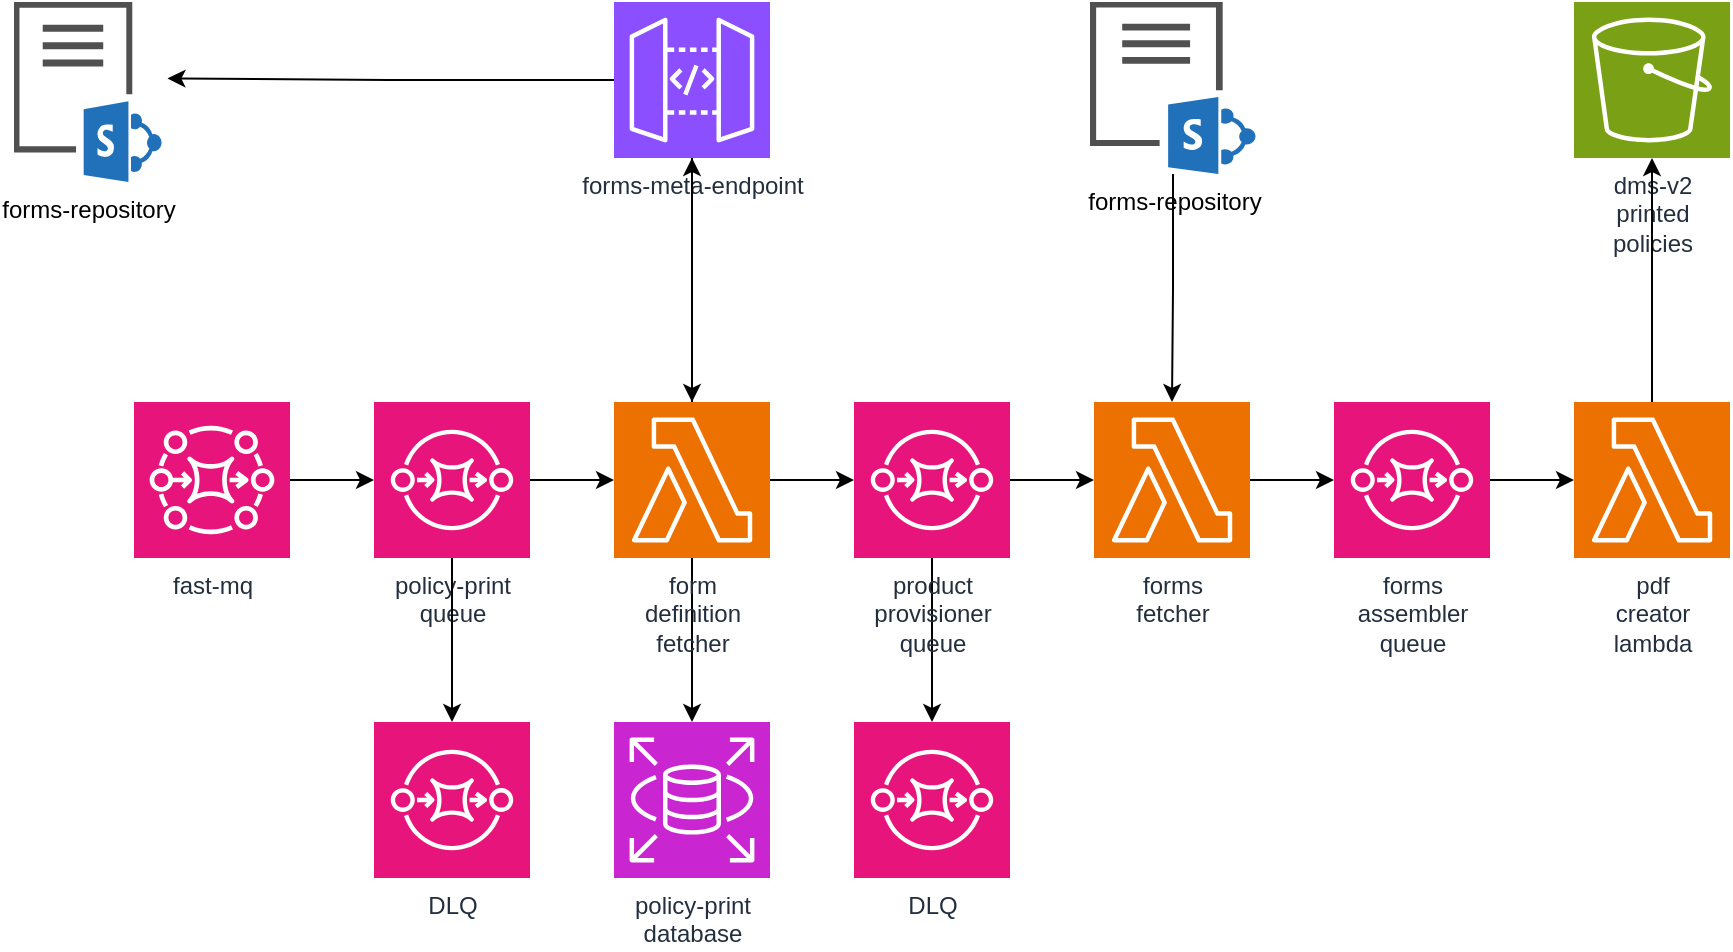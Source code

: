 <mxfile version="28.1.2">
  <diagram name="Page-1" id="uxqOT37ZwbZXu73O2S1v">
    <mxGraphModel dx="1544" dy="678" grid="1" gridSize="10" guides="1" tooltips="1" connect="1" arrows="1" fold="1" page="1" pageScale="1" pageWidth="1100" pageHeight="850" math="0" shadow="0">
      <root>
        <mxCell id="0" />
        <mxCell id="1" parent="0" />
        <mxCell id="L-XrNVOVLphdgEUR5hga-1" value="forms-meta-endpoint" style="sketch=0;points=[[0,0,0],[0.25,0,0],[0.5,0,0],[0.75,0,0],[1,0,0],[0,1,0],[0.25,1,0],[0.5,1,0],[0.75,1,0],[1,1,0],[0,0.25,0],[0,0.5,0],[0,0.75,0],[1,0.25,0],[1,0.5,0],[1,0.75,0]];outlineConnect=0;fontColor=#232F3E;fillColor=#8C4FFF;strokeColor=#ffffff;dashed=0;verticalLabelPosition=bottom;verticalAlign=top;align=center;html=1;fontSize=12;fontStyle=0;aspect=fixed;shape=mxgraph.aws4.resourceIcon;resIcon=mxgraph.aws4.api_gateway;" vertex="1" parent="1">
          <mxGeometry x="440" y="40" width="78" height="78" as="geometry" />
        </mxCell>
        <mxCell id="L-XrNVOVLphdgEUR5hga-2" value="fast-mq" style="sketch=0;points=[[0,0,0],[0.25,0,0],[0.5,0,0],[0.75,0,0],[1,0,0],[0,1,0],[0.25,1,0],[0.5,1,0],[0.75,1,0],[1,1,0],[0,0.25,0],[0,0.5,0],[0,0.75,0],[1,0.25,0],[1,0.5,0],[1,0.75,0]];outlineConnect=0;fontColor=#232F3E;fillColor=#E7157B;strokeColor=#ffffff;dashed=0;verticalLabelPosition=bottom;verticalAlign=top;align=center;html=1;fontSize=12;fontStyle=0;aspect=fixed;shape=mxgraph.aws4.resourceIcon;resIcon=mxgraph.aws4.mq;" vertex="1" parent="1">
          <mxGeometry x="200" y="240" width="78" height="78" as="geometry" />
        </mxCell>
        <mxCell id="L-XrNVOVLphdgEUR5hga-6" style="edgeStyle=orthogonalEdgeStyle;rounded=0;orthogonalLoop=1;jettySize=auto;html=1;" edge="1" parent="1" source="L-XrNVOVLphdgEUR5hga-3" target="L-XrNVOVLphdgEUR5hga-5">
          <mxGeometry relative="1" as="geometry" />
        </mxCell>
        <mxCell id="L-XrNVOVLphdgEUR5hga-3" value="policy-print&lt;div&gt;queue&lt;/div&gt;" style="sketch=0;points=[[0,0,0],[0.25,0,0],[0.5,0,0],[0.75,0,0],[1,0,0],[0,1,0],[0.25,1,0],[0.5,1,0],[0.75,1,0],[1,1,0],[0,0.25,0],[0,0.5,0],[0,0.75,0],[1,0.25,0],[1,0.5,0],[1,0.75,0]];outlineConnect=0;fontColor=#232F3E;fillColor=#E7157B;strokeColor=#ffffff;dashed=0;verticalLabelPosition=bottom;verticalAlign=top;align=center;html=1;fontSize=12;fontStyle=0;aspect=fixed;shape=mxgraph.aws4.resourceIcon;resIcon=mxgraph.aws4.sqs;" vertex="1" parent="1">
          <mxGeometry x="320" y="240" width="78" height="78" as="geometry" />
        </mxCell>
        <mxCell id="L-XrNVOVLphdgEUR5hga-4" style="edgeStyle=orthogonalEdgeStyle;rounded=0;orthogonalLoop=1;jettySize=auto;html=1;entryX=0;entryY=0.5;entryDx=0;entryDy=0;entryPerimeter=0;" edge="1" parent="1" source="L-XrNVOVLphdgEUR5hga-2" target="L-XrNVOVLphdgEUR5hga-3">
          <mxGeometry relative="1" as="geometry" />
        </mxCell>
        <mxCell id="L-XrNVOVLphdgEUR5hga-17" style="edgeStyle=orthogonalEdgeStyle;rounded=0;orthogonalLoop=1;jettySize=auto;html=1;" edge="1" parent="1" source="L-XrNVOVLphdgEUR5hga-5" target="L-XrNVOVLphdgEUR5hga-16">
          <mxGeometry relative="1" as="geometry" />
        </mxCell>
        <mxCell id="L-XrNVOVLphdgEUR5hga-5" value="form&lt;br&gt;definition&lt;br&gt;fetcher" style="sketch=0;points=[[0,0,0],[0.25,0,0],[0.5,0,0],[0.75,0,0],[1,0,0],[0,1,0],[0.25,1,0],[0.5,1,0],[0.75,1,0],[1,1,0],[0,0.25,0],[0,0.5,0],[0,0.75,0],[1,0.25,0],[1,0.5,0],[1,0.75,0]];outlineConnect=0;fontColor=#232F3E;fillColor=#ED7100;strokeColor=#ffffff;dashed=0;verticalLabelPosition=bottom;verticalAlign=top;align=center;html=1;fontSize=12;fontStyle=0;aspect=fixed;shape=mxgraph.aws4.resourceIcon;resIcon=mxgraph.aws4.lambda;" vertex="1" parent="1">
          <mxGeometry x="440" y="240" width="78" height="78" as="geometry" />
        </mxCell>
        <mxCell id="L-XrNVOVLphdgEUR5hga-7" style="edgeStyle=orthogonalEdgeStyle;rounded=0;orthogonalLoop=1;jettySize=auto;html=1;entryX=0.5;entryY=1;entryDx=0;entryDy=0;entryPerimeter=0;" edge="1" parent="1" source="L-XrNVOVLphdgEUR5hga-5" target="L-XrNVOVLphdgEUR5hga-1">
          <mxGeometry relative="1" as="geometry" />
        </mxCell>
        <mxCell id="L-XrNVOVLphdgEUR5hga-8" value="forms-repository" style="sketch=0;pointerEvents=1;shadow=0;dashed=0;html=1;strokeColor=none;labelPosition=center;verticalLabelPosition=bottom;verticalAlign=top;align=center;fillColor=#505050;shape=mxgraph.mscae.intune.conditional_access_sharepoint;fillColorStyles=fillColor2;fillColor2=#2171ba;" vertex="1" parent="1">
          <mxGeometry x="140" y="40" width="74" height="90" as="geometry" />
        </mxCell>
        <mxCell id="L-XrNVOVLphdgEUR5hga-9" style="edgeStyle=orthogonalEdgeStyle;rounded=0;orthogonalLoop=1;jettySize=auto;html=1;entryX=1.037;entryY=0.425;entryDx=0;entryDy=0;entryPerimeter=0;" edge="1" parent="1" source="L-XrNVOVLphdgEUR5hga-1" target="L-XrNVOVLphdgEUR5hga-8">
          <mxGeometry relative="1" as="geometry" />
        </mxCell>
        <mxCell id="L-XrNVOVLphdgEUR5hga-10" style="edgeStyle=orthogonalEdgeStyle;rounded=0;orthogonalLoop=1;jettySize=auto;html=1;entryX=0.5;entryY=0;entryDx=0;entryDy=0;entryPerimeter=0;" edge="1" parent="1" source="L-XrNVOVLphdgEUR5hga-1" target="L-XrNVOVLphdgEUR5hga-5">
          <mxGeometry relative="1" as="geometry" />
        </mxCell>
        <mxCell id="L-XrNVOVLphdgEUR5hga-21" value="" style="edgeStyle=orthogonalEdgeStyle;rounded=0;orthogonalLoop=1;jettySize=auto;html=1;" edge="1" parent="1" source="L-XrNVOVLphdgEUR5hga-12" target="L-XrNVOVLphdgEUR5hga-15">
          <mxGeometry relative="1" as="geometry" />
        </mxCell>
        <mxCell id="L-XrNVOVLphdgEUR5hga-30" style="edgeStyle=orthogonalEdgeStyle;rounded=0;orthogonalLoop=1;jettySize=auto;html=1;" edge="1" parent="1" source="L-XrNVOVLphdgEUR5hga-12" target="L-XrNVOVLphdgEUR5hga-29">
          <mxGeometry relative="1" as="geometry" />
        </mxCell>
        <mxCell id="L-XrNVOVLphdgEUR5hga-12" value="product&lt;div&gt;provisioner&lt;div&gt;queue&lt;/div&gt;&lt;/div&gt;" style="sketch=0;points=[[0,0,0],[0.25,0,0],[0.5,0,0],[0.75,0,0],[1,0,0],[0,1,0],[0.25,1,0],[0.5,1,0],[0.75,1,0],[1,1,0],[0,0.25,0],[0,0.5,0],[0,0.75,0],[1,0.25,0],[1,0.5,0],[1,0.75,0]];outlineConnect=0;fontColor=#232F3E;fillColor=#E7157B;strokeColor=#ffffff;dashed=0;verticalLabelPosition=bottom;verticalAlign=top;align=center;html=1;fontSize=12;fontStyle=0;aspect=fixed;shape=mxgraph.aws4.resourceIcon;resIcon=mxgraph.aws4.sqs;" vertex="1" parent="1">
          <mxGeometry x="560" y="240" width="78" height="78" as="geometry" />
        </mxCell>
        <mxCell id="L-XrNVOVLphdgEUR5hga-13" style="edgeStyle=orthogonalEdgeStyle;rounded=0;orthogonalLoop=1;jettySize=auto;html=1;entryX=0;entryY=0.5;entryDx=0;entryDy=0;entryPerimeter=0;" edge="1" parent="1" source="L-XrNVOVLphdgEUR5hga-5" target="L-XrNVOVLphdgEUR5hga-12">
          <mxGeometry relative="1" as="geometry" />
        </mxCell>
        <mxCell id="L-XrNVOVLphdgEUR5hga-14" value="dms-v2&lt;br&gt;printed&lt;br&gt;policies" style="sketch=0;points=[[0,0,0],[0.25,0,0],[0.5,0,0],[0.75,0,0],[1,0,0],[0,1,0],[0.25,1,0],[0.5,1,0],[0.75,1,0],[1,1,0],[0,0.25,0],[0,0.5,0],[0,0.75,0],[1,0.25,0],[1,0.5,0],[1,0.75,0]];outlineConnect=0;fontColor=#232F3E;fillColor=#7AA116;strokeColor=#ffffff;dashed=0;verticalLabelPosition=bottom;verticalAlign=top;align=center;html=1;fontSize=12;fontStyle=0;aspect=fixed;shape=mxgraph.aws4.resourceIcon;resIcon=mxgraph.aws4.s3;" vertex="1" parent="1">
          <mxGeometry x="920" y="40" width="78" height="78" as="geometry" />
        </mxCell>
        <mxCell id="L-XrNVOVLphdgEUR5hga-32" style="edgeStyle=orthogonalEdgeStyle;rounded=0;orthogonalLoop=1;jettySize=auto;html=1;" edge="1" parent="1" source="L-XrNVOVLphdgEUR5hga-15" target="L-XrNVOVLphdgEUR5hga-31">
          <mxGeometry relative="1" as="geometry" />
        </mxCell>
        <mxCell id="L-XrNVOVLphdgEUR5hga-15" value="forms&lt;br&gt;fetcher" style="sketch=0;points=[[0,0,0],[0.25,0,0],[0.5,0,0],[0.75,0,0],[1,0,0],[0,1,0],[0.25,1,0],[0.5,1,0],[0.75,1,0],[1,1,0],[0,0.25,0],[0,0.5,0],[0,0.75,0],[1,0.25,0],[1,0.5,0],[1,0.75,0]];outlineConnect=0;fontColor=#232F3E;fillColor=#ED7100;strokeColor=#ffffff;dashed=0;verticalLabelPosition=bottom;verticalAlign=top;align=center;html=1;fontSize=12;fontStyle=0;aspect=fixed;shape=mxgraph.aws4.resourceIcon;resIcon=mxgraph.aws4.lambda;" vertex="1" parent="1">
          <mxGeometry x="680" y="240" width="78" height="78" as="geometry" />
        </mxCell>
        <mxCell id="L-XrNVOVLphdgEUR5hga-16" value="policy-print&lt;div&gt;database&lt;/div&gt;" style="sketch=0;points=[[0,0,0],[0.25,0,0],[0.5,0,0],[0.75,0,0],[1,0,0],[0,1,0],[0.25,1,0],[0.5,1,0],[0.75,1,0],[1,1,0],[0,0.25,0],[0,0.5,0],[0,0.75,0],[1,0.25,0],[1,0.5,0],[1,0.75,0]];outlineConnect=0;fontColor=#232F3E;fillColor=#C925D1;strokeColor=#ffffff;dashed=0;verticalLabelPosition=bottom;verticalAlign=top;align=center;html=1;fontSize=12;fontStyle=0;aspect=fixed;shape=mxgraph.aws4.resourceIcon;resIcon=mxgraph.aws4.rds;" vertex="1" parent="1">
          <mxGeometry x="440" y="400" width="78" height="78" as="geometry" />
        </mxCell>
        <mxCell id="L-XrNVOVLphdgEUR5hga-19" value="DLQ" style="sketch=0;points=[[0,0,0],[0.25,0,0],[0.5,0,0],[0.75,0,0],[1,0,0],[0,1,0],[0.25,1,0],[0.5,1,0],[0.75,1,0],[1,1,0],[0,0.25,0],[0,0.5,0],[0,0.75,0],[1,0.25,0],[1,0.5,0],[1,0.75,0]];outlineConnect=0;fontColor=#232F3E;fillColor=#E7157B;strokeColor=#ffffff;dashed=0;verticalLabelPosition=bottom;verticalAlign=top;align=center;html=1;fontSize=12;fontStyle=0;aspect=fixed;shape=mxgraph.aws4.resourceIcon;resIcon=mxgraph.aws4.sqs;" vertex="1" parent="1">
          <mxGeometry x="320" y="400" width="78" height="78" as="geometry" />
        </mxCell>
        <mxCell id="L-XrNVOVLphdgEUR5hga-20" style="edgeStyle=orthogonalEdgeStyle;rounded=0;orthogonalLoop=1;jettySize=auto;html=1;entryX=0.5;entryY=0;entryDx=0;entryDy=0;entryPerimeter=0;" edge="1" parent="1" source="L-XrNVOVLphdgEUR5hga-3" target="L-XrNVOVLphdgEUR5hga-19">
          <mxGeometry relative="1" as="geometry" />
        </mxCell>
        <mxCell id="L-XrNVOVLphdgEUR5hga-28" style="edgeStyle=orthogonalEdgeStyle;rounded=0;orthogonalLoop=1;jettySize=auto;html=1;" edge="1" parent="1" source="L-XrNVOVLphdgEUR5hga-25" target="L-XrNVOVLphdgEUR5hga-15">
          <mxGeometry relative="1" as="geometry" />
        </mxCell>
        <mxCell id="L-XrNVOVLphdgEUR5hga-25" value="forms-repository" style="sketch=0;pointerEvents=1;shadow=0;dashed=0;html=1;strokeColor=none;labelPosition=center;verticalLabelPosition=bottom;verticalAlign=top;align=center;fillColor=#505050;shape=mxgraph.mscae.intune.conditional_access_sharepoint;fillColorStyles=fillColor2;fillColor2=#2171ba;" vertex="1" parent="1">
          <mxGeometry x="678" y="40" width="83" height="86" as="geometry" />
        </mxCell>
        <mxCell id="L-XrNVOVLphdgEUR5hga-29" value="DLQ" style="sketch=0;points=[[0,0,0],[0.25,0,0],[0.5,0,0],[0.75,0,0],[1,0,0],[0,1,0],[0.25,1,0],[0.5,1,0],[0.75,1,0],[1,1,0],[0,0.25,0],[0,0.5,0],[0,0.75,0],[1,0.25,0],[1,0.5,0],[1,0.75,0]];outlineConnect=0;fontColor=#232F3E;fillColor=#E7157B;strokeColor=#ffffff;dashed=0;verticalLabelPosition=bottom;verticalAlign=top;align=center;html=1;fontSize=12;fontStyle=0;aspect=fixed;shape=mxgraph.aws4.resourceIcon;resIcon=mxgraph.aws4.sqs;" vertex="1" parent="1">
          <mxGeometry x="560" y="400" width="78" height="78" as="geometry" />
        </mxCell>
        <mxCell id="L-XrNVOVLphdgEUR5hga-36" value="" style="edgeStyle=orthogonalEdgeStyle;rounded=0;orthogonalLoop=1;jettySize=auto;html=1;" edge="1" parent="1" source="L-XrNVOVLphdgEUR5hga-31" target="L-XrNVOVLphdgEUR5hga-35">
          <mxGeometry relative="1" as="geometry" />
        </mxCell>
        <mxCell id="L-XrNVOVLphdgEUR5hga-31" value="forms&lt;div&gt;assembler&lt;br&gt;queue&lt;/div&gt;" style="sketch=0;points=[[0,0,0],[0.25,0,0],[0.5,0,0],[0.75,0,0],[1,0,0],[0,1,0],[0.25,1,0],[0.5,1,0],[0.75,1,0],[1,1,0],[0,0.25,0],[0,0.5,0],[0,0.75,0],[1,0.25,0],[1,0.5,0],[1,0.75,0]];outlineConnect=0;fontColor=#232F3E;fillColor=#E7157B;strokeColor=#ffffff;dashed=0;verticalLabelPosition=bottom;verticalAlign=top;align=center;html=1;fontSize=12;fontStyle=0;aspect=fixed;shape=mxgraph.aws4.resourceIcon;resIcon=mxgraph.aws4.sqs;" vertex="1" parent="1">
          <mxGeometry x="800" y="240" width="78" height="78" as="geometry" />
        </mxCell>
        <mxCell id="L-XrNVOVLphdgEUR5hga-37" style="edgeStyle=orthogonalEdgeStyle;rounded=0;orthogonalLoop=1;jettySize=auto;html=1;" edge="1" parent="1" source="L-XrNVOVLphdgEUR5hga-35" target="L-XrNVOVLphdgEUR5hga-14">
          <mxGeometry relative="1" as="geometry" />
        </mxCell>
        <mxCell id="L-XrNVOVLphdgEUR5hga-35" value="pdf&lt;div&gt;creator&lt;/div&gt;&lt;div&gt;lambda&lt;/div&gt;" style="sketch=0;points=[[0,0,0],[0.25,0,0],[0.5,0,0],[0.75,0,0],[1,0,0],[0,1,0],[0.25,1,0],[0.5,1,0],[0.75,1,0],[1,1,0],[0,0.25,0],[0,0.5,0],[0,0.75,0],[1,0.25,0],[1,0.5,0],[1,0.75,0]];outlineConnect=0;fontColor=#232F3E;fillColor=#ED7100;strokeColor=#ffffff;dashed=0;verticalLabelPosition=bottom;verticalAlign=top;align=center;html=1;fontSize=12;fontStyle=0;aspect=fixed;shape=mxgraph.aws4.resourceIcon;resIcon=mxgraph.aws4.lambda;" vertex="1" parent="1">
          <mxGeometry x="920" y="240" width="78" height="78" as="geometry" />
        </mxCell>
      </root>
    </mxGraphModel>
  </diagram>
</mxfile>
